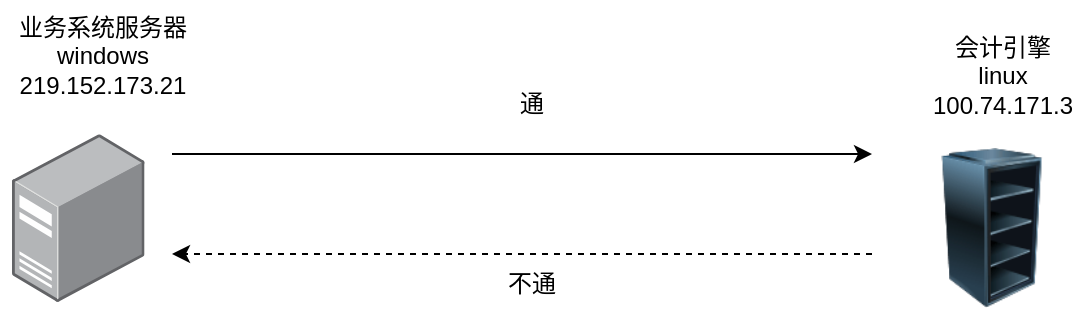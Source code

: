 <mxfile version="20.6.0" type="github">
  <diagram id="iTu1Zf8yylKqs1B3yaq2" name="第 1 页">
    <mxGraphModel dx="1038" dy="483" grid="0" gridSize="10" guides="1" tooltips="1" connect="1" arrows="1" fold="1" page="1" pageScale="1" pageWidth="3300" pageHeight="4681" math="0" shadow="0">
      <root>
        <mxCell id="0" />
        <mxCell id="1" parent="0" />
        <mxCell id="aV-YywsbJj3QonSga286-1" value="" style="image;html=1;image=img/lib/clip_art/computers/Server_Rack_Empty_128x128.png" vertex="1" parent="1">
          <mxGeometry x="720" y="187" width="80" height="80" as="geometry" />
        </mxCell>
        <mxCell id="aV-YywsbJj3QonSga286-2" value="" style="points=[];aspect=fixed;html=1;align=center;shadow=0;dashed=0;image;image=img/lib/allied_telesis/computer_and_terminals/Server_Desktop.svg;" vertex="1" parent="1">
          <mxGeometry x="270" y="180" width="66.27" height="84" as="geometry" />
        </mxCell>
        <mxCell id="aV-YywsbJj3QonSga286-3" value="业务系统服务器&lt;br&gt;windows&lt;br&gt;219.152.173.21" style="text;html=1;align=center;verticalAlign=middle;resizable=0;points=[];autosize=1;strokeColor=none;fillColor=none;" vertex="1" parent="1">
          <mxGeometry x="264" y="113" width="102" height="55" as="geometry" />
        </mxCell>
        <mxCell id="aV-YywsbJj3QonSga286-4" value="会计引擎&lt;br&gt;linux&lt;br&gt;100.74.171.3" style="text;html=1;align=center;verticalAlign=middle;resizable=0;points=[];autosize=1;strokeColor=none;fillColor=none;" vertex="1" parent="1">
          <mxGeometry x="721" y="123" width="88" height="55" as="geometry" />
        </mxCell>
        <mxCell id="aV-YywsbJj3QonSga286-5" value="" style="endArrow=classic;html=1;rounded=0;" edge="1" parent="1">
          <mxGeometry width="50" height="50" relative="1" as="geometry">
            <mxPoint x="350" y="190" as="sourcePoint" />
            <mxPoint x="700" y="190" as="targetPoint" />
          </mxGeometry>
        </mxCell>
        <mxCell id="aV-YywsbJj3QonSga286-6" value="" style="endArrow=classic;html=1;rounded=0;dashed=1;" edge="1" parent="1">
          <mxGeometry width="50" height="50" relative="1" as="geometry">
            <mxPoint x="700" y="240" as="sourcePoint" />
            <mxPoint x="350" y="240" as="targetPoint" />
          </mxGeometry>
        </mxCell>
        <mxCell id="aV-YywsbJj3QonSga286-7" value="不通" style="text;html=1;strokeColor=none;fillColor=none;align=center;verticalAlign=middle;whiteSpace=wrap;rounded=0;" vertex="1" parent="1">
          <mxGeometry x="500" y="240" width="60" height="30" as="geometry" />
        </mxCell>
        <mxCell id="aV-YywsbJj3QonSga286-12" value="通" style="text;html=1;strokeColor=none;fillColor=none;align=center;verticalAlign=middle;whiteSpace=wrap;rounded=0;" vertex="1" parent="1">
          <mxGeometry x="500" y="150" width="60" height="30" as="geometry" />
        </mxCell>
      </root>
    </mxGraphModel>
  </diagram>
</mxfile>
